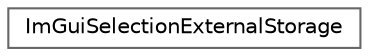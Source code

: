 digraph "类继承关系图"
{
 // LATEX_PDF_SIZE
  bgcolor="transparent";
  edge [fontname=Helvetica,fontsize=10,labelfontname=Helvetica,labelfontsize=10];
  node [fontname=Helvetica,fontsize=10,shape=box,height=0.2,width=0.4];
  rankdir="LR";
  Node0 [id="Node000000",label="ImGuiSelectionExternalStorage",height=0.2,width=0.4,color="grey40", fillcolor="white", style="filled",URL="$struct_im_gui_selection_external_storage.html",tooltip=" "];
}
